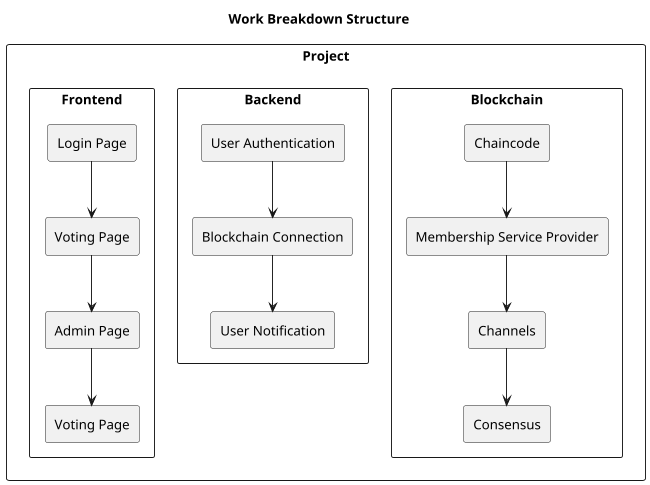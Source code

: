 @startuml WBS

skinparam monochrome true

scale 650 width

title Work Breakdown Structure

rectangle "Project" {

  rectangle "Blockchain" {
    rectangle "Chaincode" as t31
    rectangle "Membership Service Provider" as t32
    rectangle "Channels" as t33
    rectangle "Consensus" as t34
  }

  rectangle "Backend" {
    rectangle "User Authentication" as t21
    rectangle "Blockchain Connection" as t22
    rectangle "User Notification" as t23
  }

  rectangle "Frontend" {
    rectangle "Login Page" as t11
    rectangle "Voting Page" as t12
    rectangle "Admin Page" as t13
    rectangle "Voting Page" as t14
  }
}

t11 --> t12
t12 --> t13
t13 --> t14
t21 --> t22
t22 --> t23
t31 --> t32
t32 --> t33
t33 --> t34

@enduml
